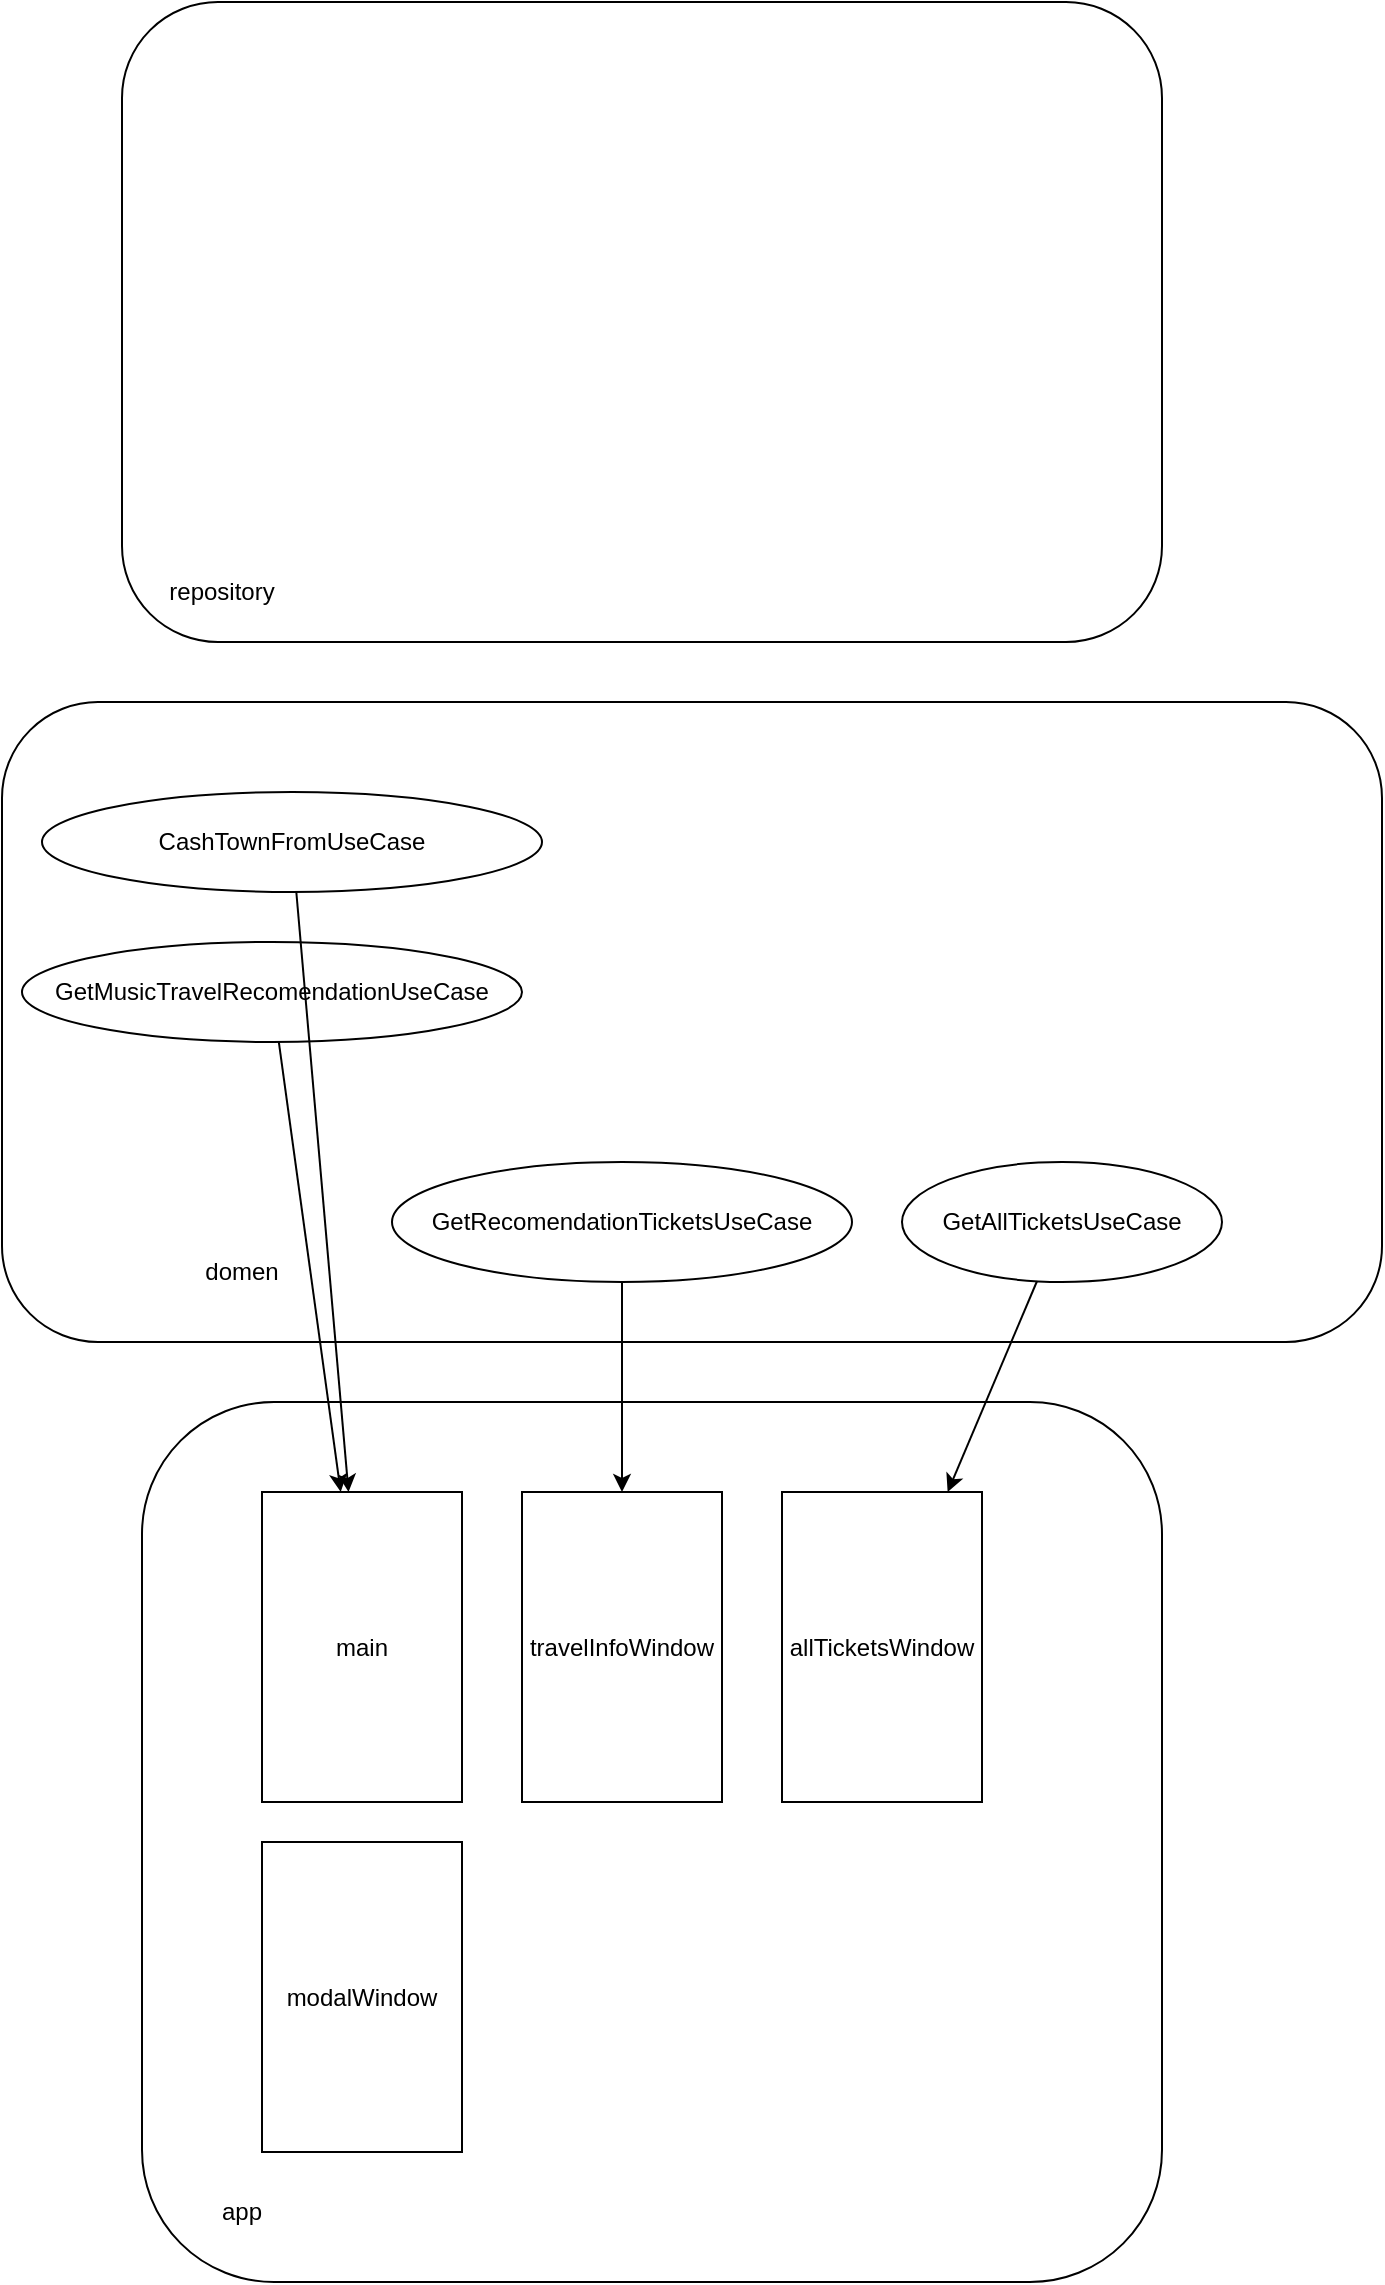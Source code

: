 <mxfile version="24.6.1" type="device">
  <diagram name="Страница — 1" id="MYIksaXfTzrOP39MZPt_">
    <mxGraphModel dx="752" dy="2061" grid="1" gridSize="10" guides="1" tooltips="1" connect="1" arrows="1" fold="1" page="1" pageScale="1" pageWidth="827" pageHeight="1169" math="0" shadow="0">
      <root>
        <mxCell id="0" />
        <mxCell id="1" parent="0" />
        <mxCell id="3g1fMVVSRb1wIArpOIgb-1" value="" style="rounded=1;whiteSpace=wrap;html=1;" vertex="1" parent="1">
          <mxGeometry x="130" y="160" width="690" height="320" as="geometry" />
        </mxCell>
        <mxCell id="3g1fMVVSRb1wIArpOIgb-2" value="domen" style="text;html=1;align=center;verticalAlign=middle;whiteSpace=wrap;rounded=0;" vertex="1" parent="1">
          <mxGeometry x="220" y="430" width="60" height="30" as="geometry" />
        </mxCell>
        <mxCell id="3g1fMVVSRb1wIArpOIgb-3" value="" style="rounded=1;whiteSpace=wrap;html=1;" vertex="1" parent="1">
          <mxGeometry x="200" y="510" width="510" height="440" as="geometry" />
        </mxCell>
        <mxCell id="3g1fMVVSRb1wIArpOIgb-4" value="app" style="text;html=1;align=center;verticalAlign=middle;whiteSpace=wrap;rounded=0;" vertex="1" parent="1">
          <mxGeometry x="220" y="900" width="60" height="30" as="geometry" />
        </mxCell>
        <mxCell id="3g1fMVVSRb1wIArpOIgb-5" value="main" style="rounded=0;whiteSpace=wrap;html=1;" vertex="1" parent="1">
          <mxGeometry x="260" y="555" width="100" height="155" as="geometry" />
        </mxCell>
        <mxCell id="3g1fMVVSRb1wIArpOIgb-7" value="GetMusicTravelRecomendationUseCase" style="ellipse;whiteSpace=wrap;html=1;" vertex="1" parent="1">
          <mxGeometry x="140" y="280" width="250" height="50" as="geometry" />
        </mxCell>
        <mxCell id="3g1fMVVSRb1wIArpOIgb-8" value="GetRecomendationTickets&lt;span style=&quot;background-color: initial;&quot;&gt;UseCase&lt;/span&gt;" style="ellipse;whiteSpace=wrap;html=1;" vertex="1" parent="1">
          <mxGeometry x="325" y="390" width="230" height="60" as="geometry" />
        </mxCell>
        <mxCell id="3g1fMVVSRb1wIArpOIgb-9" value="" style="endArrow=classic;html=1;rounded=0;" edge="1" parent="1" source="3g1fMVVSRb1wIArpOIgb-7" target="3g1fMVVSRb1wIArpOIgb-5">
          <mxGeometry width="50" height="50" relative="1" as="geometry">
            <mxPoint x="340" y="500" as="sourcePoint" />
            <mxPoint x="390" y="450" as="targetPoint" />
          </mxGeometry>
        </mxCell>
        <mxCell id="3g1fMVVSRb1wIArpOIgb-10" value="" style="endArrow=classic;html=1;rounded=0;" edge="1" parent="1" source="3g1fMVVSRb1wIArpOIgb-8" target="3g1fMVVSRb1wIArpOIgb-15">
          <mxGeometry width="50" height="50" relative="1" as="geometry">
            <mxPoint x="311" y="400" as="sourcePoint" />
            <mxPoint x="410" y="500" as="targetPoint" />
          </mxGeometry>
        </mxCell>
        <mxCell id="3g1fMVVSRb1wIArpOIgb-11" value="GetAllTicketsUseCase" style="ellipse;whiteSpace=wrap;html=1;" vertex="1" parent="1">
          <mxGeometry x="580" y="390" width="160" height="60" as="geometry" />
        </mxCell>
        <mxCell id="3g1fMVVSRb1wIArpOIgb-12" value="modalWindow" style="rounded=0;whiteSpace=wrap;html=1;" vertex="1" parent="1">
          <mxGeometry x="260" y="730" width="100" height="155" as="geometry" />
        </mxCell>
        <mxCell id="3g1fMVVSRb1wIArpOIgb-13" value="" style="endArrow=classic;html=1;rounded=0;" edge="1" parent="1" source="3g1fMVVSRb1wIArpOIgb-11" target="3g1fMVVSRb1wIArpOIgb-16">
          <mxGeometry width="50" height="50" relative="1" as="geometry">
            <mxPoint x="318" y="339" as="sourcePoint" />
            <mxPoint x="550" y="500" as="targetPoint" />
          </mxGeometry>
        </mxCell>
        <mxCell id="3g1fMVVSRb1wIArpOIgb-15" value="travelInfoWindow" style="rounded=0;whiteSpace=wrap;html=1;" vertex="1" parent="1">
          <mxGeometry x="390" y="555" width="100" height="155" as="geometry" />
        </mxCell>
        <mxCell id="3g1fMVVSRb1wIArpOIgb-16" value="allTicketsWindow" style="rounded=0;whiteSpace=wrap;html=1;" vertex="1" parent="1">
          <mxGeometry x="520" y="555" width="100" height="155" as="geometry" />
        </mxCell>
        <mxCell id="3g1fMVVSRb1wIArpOIgb-17" value="" style="rounded=1;whiteSpace=wrap;html=1;" vertex="1" parent="1">
          <mxGeometry x="190" y="-190" width="520" height="320" as="geometry" />
        </mxCell>
        <mxCell id="3g1fMVVSRb1wIArpOIgb-18" value="r&lt;span style=&quot;background-color: initial;&quot;&gt;epository&lt;/span&gt;" style="text;html=1;align=center;verticalAlign=middle;whiteSpace=wrap;rounded=0;" vertex="1" parent="1">
          <mxGeometry x="210" y="90" width="60" height="30" as="geometry" />
        </mxCell>
        <mxCell id="3g1fMVVSRb1wIArpOIgb-19" value="CashTownFromUseCase" style="ellipse;whiteSpace=wrap;html=1;" vertex="1" parent="1">
          <mxGeometry x="150" y="205" width="250" height="50" as="geometry" />
        </mxCell>
        <mxCell id="3g1fMVVSRb1wIArpOIgb-20" value="" style="endArrow=classic;html=1;rounded=0;" edge="1" parent="1" source="3g1fMVVSRb1wIArpOIgb-19" target="3g1fMVVSRb1wIArpOIgb-5">
          <mxGeometry width="50" height="50" relative="1" as="geometry">
            <mxPoint x="343" y="410" as="sourcePoint" />
            <mxPoint x="328" y="565" as="targetPoint" />
          </mxGeometry>
        </mxCell>
      </root>
    </mxGraphModel>
  </diagram>
</mxfile>
